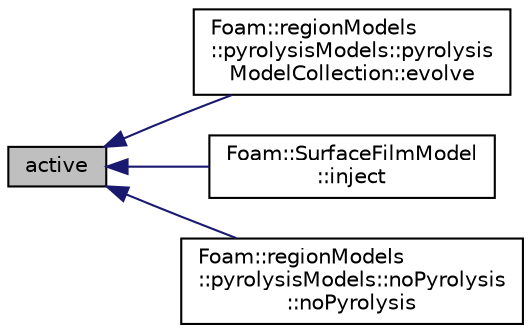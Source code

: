 digraph "active"
{
  bgcolor="transparent";
  edge [fontname="Helvetica",fontsize="10",labelfontname="Helvetica",labelfontsize="10"];
  node [fontname="Helvetica",fontsize="10",shape=record];
  rankdir="LR";
  Node1 [label="active",height=0.2,width=0.4,color="black", fillcolor="grey75", style="filled", fontcolor="black"];
  Node1 -> Node2 [dir="back",color="midnightblue",fontsize="10",style="solid",fontname="Helvetica"];
  Node2 [label="Foam::regionModels\l::pyrolysisModels::pyrolysis\lModelCollection::evolve",height=0.2,width=0.4,color="black",URL="$a02093.html#a9e3bb886209d951167cd385c1ffe0b00",tooltip="Evolve regions. "];
  Node1 -> Node3 [dir="back",color="midnightblue",fontsize="10",style="solid",fontname="Helvetica"];
  Node3 [label="Foam::SurfaceFilmModel\l::inject",height=0.2,width=0.4,color="black",URL="$a02562.html#ad56021712258ad92961ed1dcb0941870",tooltip="Inject parcels into the cloud. "];
  Node1 -> Node4 [dir="back",color="midnightblue",fontsize="10",style="solid",fontname="Helvetica"];
  Node4 [label="Foam::regionModels\l::pyrolysisModels::noPyrolysis\l::noPyrolysis",height=0.2,width=0.4,color="black",URL="$a01679.html#afcb2b87533e649e81eba1cd294802b5e",tooltip="Construct from type name and mesh. "];
}
